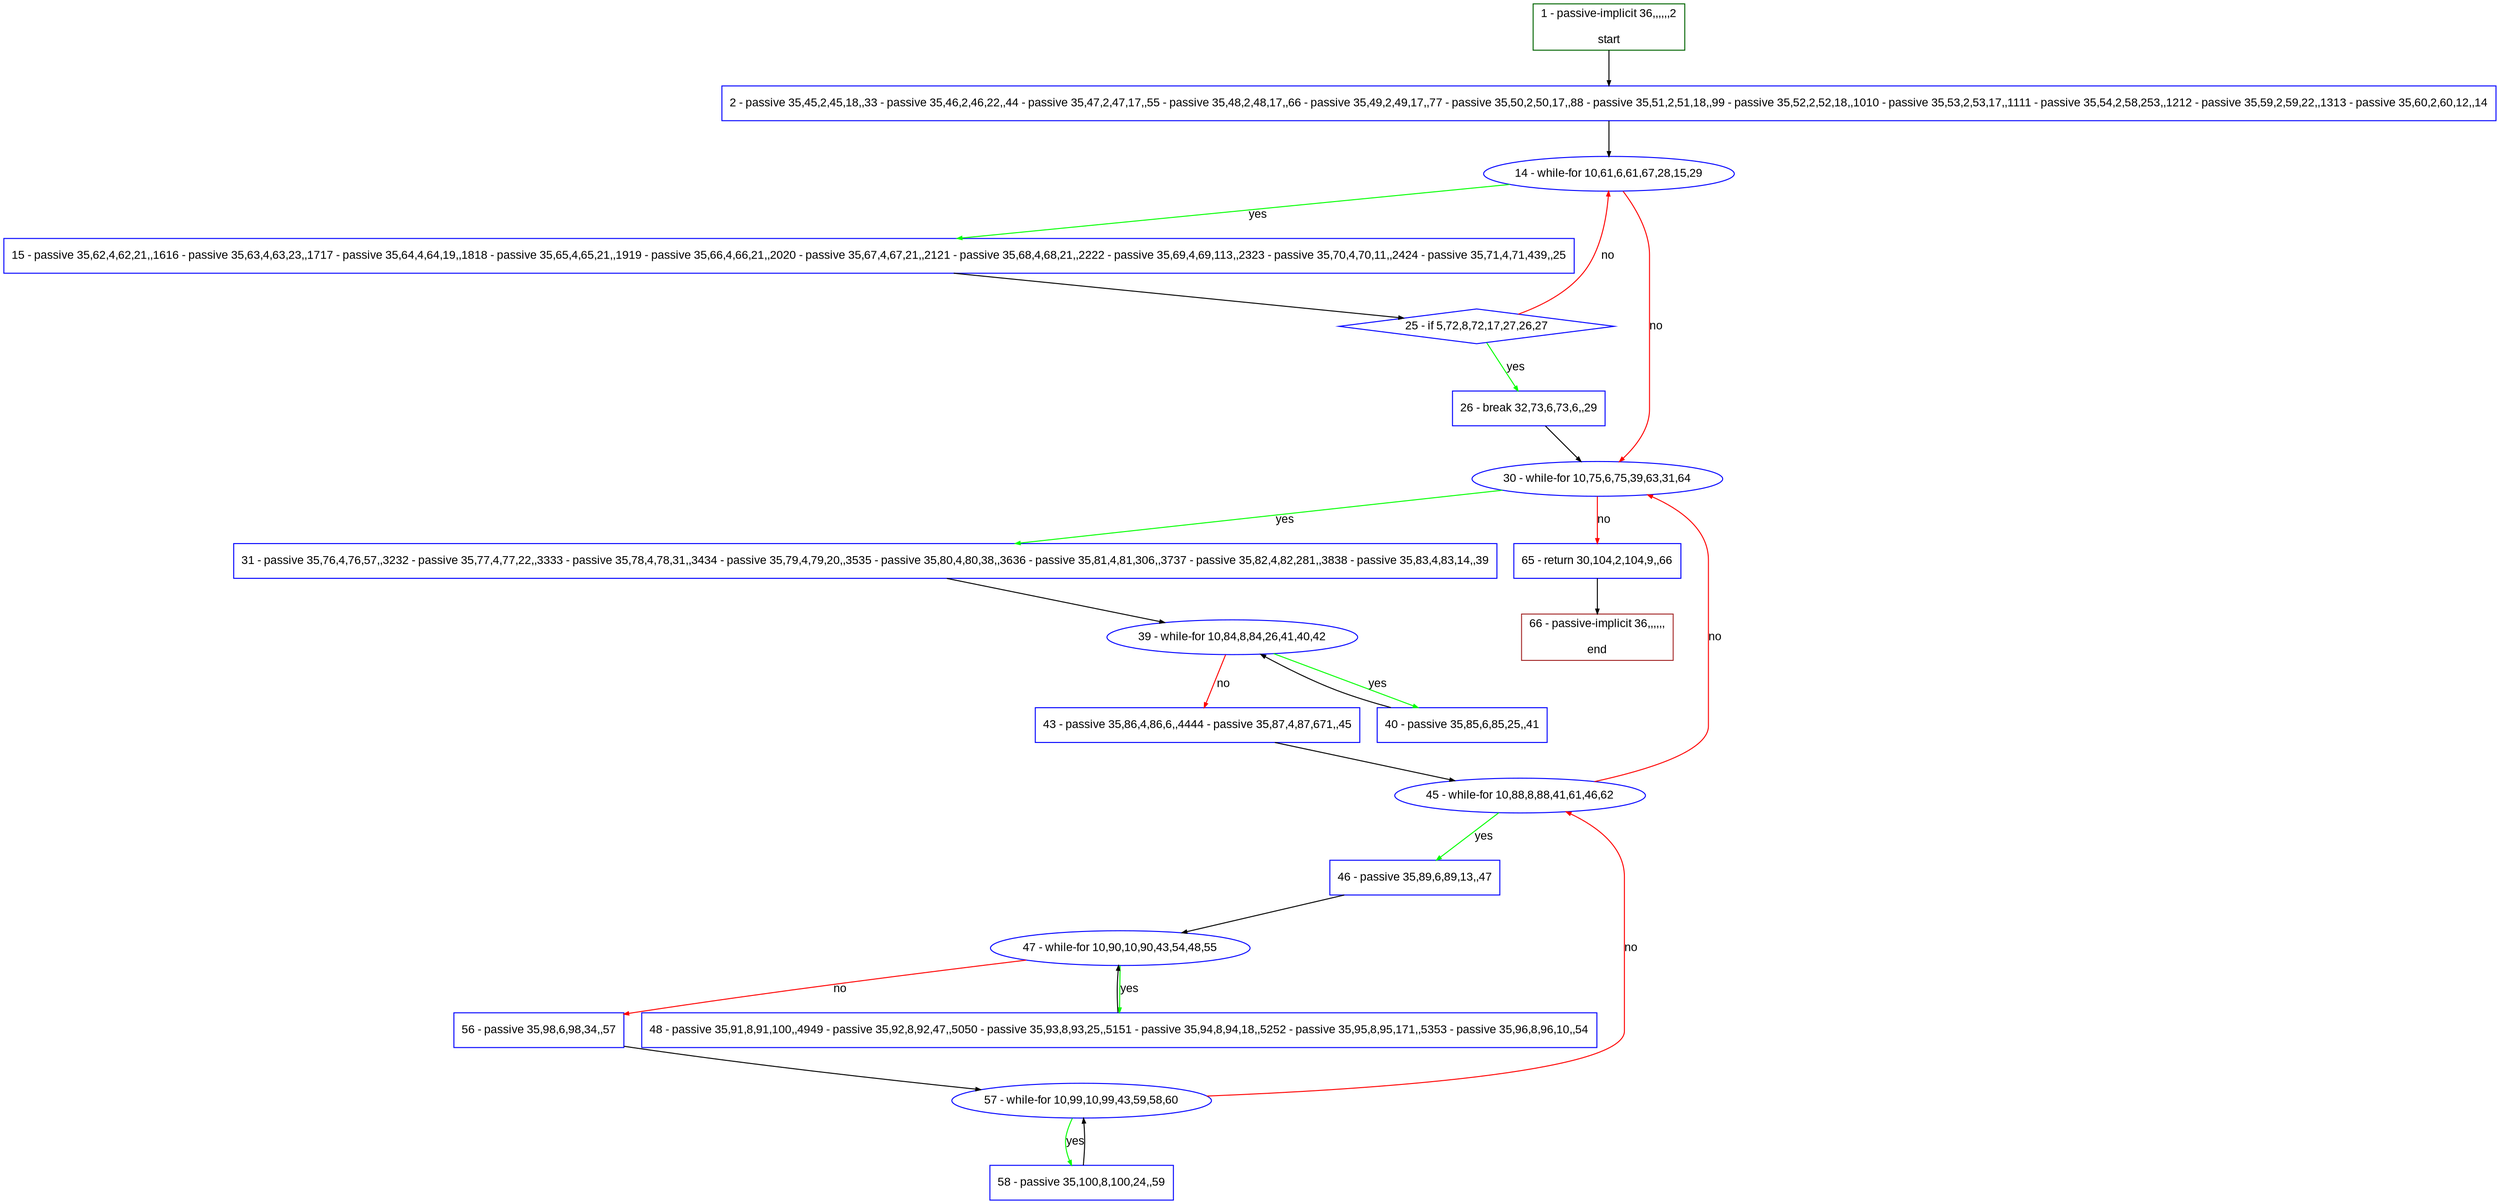 digraph "" {
  graph [pack="true", label="", fontsize="12", packmode="clust", fontname="Arial", fillcolor="#FFFFCC", bgcolor="white", style="rounded,filled", compound="true"];
  node [node_initialized="no", label="", color="grey", fontsize="12", fillcolor="white", fontname="Arial", style="filled", shape="rectangle", compound="true", fixedsize="false"];
  edge [fontcolor="black", arrowhead="normal", arrowtail="none", arrowsize="0.5", ltail="", label="", color="black", fontsize="12", lhead="", fontname="Arial", dir="forward", compound="true"];
  __N1 [label="2 - passive 35,45,2,45,18,,33 - passive 35,46,2,46,22,,44 - passive 35,47,2,47,17,,55 - passive 35,48,2,48,17,,66 - passive 35,49,2,49,17,,77 - passive 35,50,2,50,17,,88 - passive 35,51,2,51,18,,99 - passive 35,52,2,52,18,,1010 - passive 35,53,2,53,17,,1111 - passive 35,54,2,58,253,,1212 - passive 35,59,2,59,22,,1313 - passive 35,60,2,60,12,,14", color="#0000ff", fillcolor="#ffffff", style="filled", shape="box"];
  __N2 [label="1 - passive-implicit 36,,,,,,2\n\nstart", color="#006400", fillcolor="#ffffff", style="filled", shape="box"];
  __N3 [label="14 - while-for 10,61,6,61,67,28,15,29", color="#0000ff", fillcolor="#ffffff", style="filled", shape="oval"];
  __N4 [label="15 - passive 35,62,4,62,21,,1616 - passive 35,63,4,63,23,,1717 - passive 35,64,4,64,19,,1818 - passive 35,65,4,65,21,,1919 - passive 35,66,4,66,21,,2020 - passive 35,67,4,67,21,,2121 - passive 35,68,4,68,21,,2222 - passive 35,69,4,69,113,,2323 - passive 35,70,4,70,11,,2424 - passive 35,71,4,71,439,,25", color="#0000ff", fillcolor="#ffffff", style="filled", shape="box"];
  __N5 [label="30 - while-for 10,75,6,75,39,63,31,64", color="#0000ff", fillcolor="#ffffff", style="filled", shape="oval"];
  __N6 [label="25 - if 5,72,8,72,17,27,26,27", color="#0000ff", fillcolor="#ffffff", style="filled", shape="diamond"];
  __N7 [label="26 - break 32,73,6,73,6,,29", color="#0000ff", fillcolor="#ffffff", style="filled", shape="box"];
  __N8 [label="31 - passive 35,76,4,76,57,,3232 - passive 35,77,4,77,22,,3333 - passive 35,78,4,78,31,,3434 - passive 35,79,4,79,20,,3535 - passive 35,80,4,80,38,,3636 - passive 35,81,4,81,306,,3737 - passive 35,82,4,82,281,,3838 - passive 35,83,4,83,14,,39", color="#0000ff", fillcolor="#ffffff", style="filled", shape="box"];
  __N9 [label="65 - return 30,104,2,104,9,,66", color="#0000ff", fillcolor="#ffffff", style="filled", shape="box"];
  __N10 [label="39 - while-for 10,84,8,84,26,41,40,42", color="#0000ff", fillcolor="#ffffff", style="filled", shape="oval"];
  __N11 [label="40 - passive 35,85,6,85,25,,41", color="#0000ff", fillcolor="#ffffff", style="filled", shape="box"];
  __N12 [label="43 - passive 35,86,4,86,6,,4444 - passive 35,87,4,87,671,,45", color="#0000ff", fillcolor="#ffffff", style="filled", shape="box"];
  __N13 [label="45 - while-for 10,88,8,88,41,61,46,62", color="#0000ff", fillcolor="#ffffff", style="filled", shape="oval"];
  __N14 [label="46 - passive 35,89,6,89,13,,47", color="#0000ff", fillcolor="#ffffff", style="filled", shape="box"];
  __N15 [label="47 - while-for 10,90,10,90,43,54,48,55", color="#0000ff", fillcolor="#ffffff", style="filled", shape="oval"];
  __N16 [label="48 - passive 35,91,8,91,100,,4949 - passive 35,92,8,92,47,,5050 - passive 35,93,8,93,25,,5151 - passive 35,94,8,94,18,,5252 - passive 35,95,8,95,171,,5353 - passive 35,96,8,96,10,,54", color="#0000ff", fillcolor="#ffffff", style="filled", shape="box"];
  __N17 [label="56 - passive 35,98,6,98,34,,57", color="#0000ff", fillcolor="#ffffff", style="filled", shape="box"];
  __N18 [label="57 - while-for 10,99,10,99,43,59,58,60", color="#0000ff", fillcolor="#ffffff", style="filled", shape="oval"];
  __N19 [label="58 - passive 35,100,8,100,24,,59", color="#0000ff", fillcolor="#ffffff", style="filled", shape="box"];
  __N20 [label="66 - passive-implicit 36,,,,,,\n\nend", color="#a52a2a", fillcolor="#ffffff", style="filled", shape="box"];
  __N2 -> __N1 [arrowhead="normal", arrowtail="none", color="#000000", label="", dir="forward"];
  __N1 -> __N3 [arrowhead="normal", arrowtail="none", color="#000000", label="", dir="forward"];
  __N3 -> __N4 [arrowhead="normal", arrowtail="none", color="#00ff00", label="yes", dir="forward"];
  __N3 -> __N5 [arrowhead="normal", arrowtail="none", color="#ff0000", label="no", dir="forward"];
  __N4 -> __N6 [arrowhead="normal", arrowtail="none", color="#000000", label="", dir="forward"];
  __N6 -> __N3 [arrowhead="normal", arrowtail="none", color="#ff0000", label="no", dir="forward"];
  __N6 -> __N7 [arrowhead="normal", arrowtail="none", color="#00ff00", label="yes", dir="forward"];
  __N7 -> __N5 [arrowhead="normal", arrowtail="none", color="#000000", label="", dir="forward"];
  __N5 -> __N8 [arrowhead="normal", arrowtail="none", color="#00ff00", label="yes", dir="forward"];
  __N5 -> __N9 [arrowhead="normal", arrowtail="none", color="#ff0000", label="no", dir="forward"];
  __N8 -> __N10 [arrowhead="normal", arrowtail="none", color="#000000", label="", dir="forward"];
  __N10 -> __N11 [arrowhead="normal", arrowtail="none", color="#00ff00", label="yes", dir="forward"];
  __N11 -> __N10 [arrowhead="normal", arrowtail="none", color="#000000", label="", dir="forward"];
  __N10 -> __N12 [arrowhead="normal", arrowtail="none", color="#ff0000", label="no", dir="forward"];
  __N12 -> __N13 [arrowhead="normal", arrowtail="none", color="#000000", label="", dir="forward"];
  __N13 -> __N5 [arrowhead="normal", arrowtail="none", color="#ff0000", label="no", dir="forward"];
  __N13 -> __N14 [arrowhead="normal", arrowtail="none", color="#00ff00", label="yes", dir="forward"];
  __N14 -> __N15 [arrowhead="normal", arrowtail="none", color="#000000", label="", dir="forward"];
  __N15 -> __N16 [arrowhead="normal", arrowtail="none", color="#00ff00", label="yes", dir="forward"];
  __N16 -> __N15 [arrowhead="normal", arrowtail="none", color="#000000", label="", dir="forward"];
  __N15 -> __N17 [arrowhead="normal", arrowtail="none", color="#ff0000", label="no", dir="forward"];
  __N17 -> __N18 [arrowhead="normal", arrowtail="none", color="#000000", label="", dir="forward"];
  __N18 -> __N13 [arrowhead="normal", arrowtail="none", color="#ff0000", label="no", dir="forward"];
  __N18 -> __N19 [arrowhead="normal", arrowtail="none", color="#00ff00", label="yes", dir="forward"];
  __N19 -> __N18 [arrowhead="normal", arrowtail="none", color="#000000", label="", dir="forward"];
  __N9 -> __N20 [arrowhead="normal", arrowtail="none", color="#000000", label="", dir="forward"];
}
